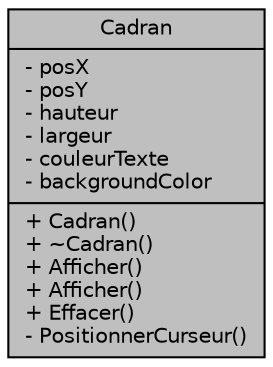 digraph "Cadran"
{
  edge [fontname="Helvetica",fontsize="10",labelfontname="Helvetica",labelfontsize="10"];
  node [fontname="Helvetica",fontsize="10",shape=record];
  Node1 [label="{Cadran\n|- posX\l- posY\l- hauteur\l- largeur\l- couleurTexte\l- backgroundColor\l|+ Cadran()\l+ ~Cadran()\l+ Afficher()\l+ Afficher()\l+ Effacer()\l- PositionnerCurseur()\l}",height=0.2,width=0.4,color="black", fillcolor="grey75", style="filled", fontcolor="black"];
}
